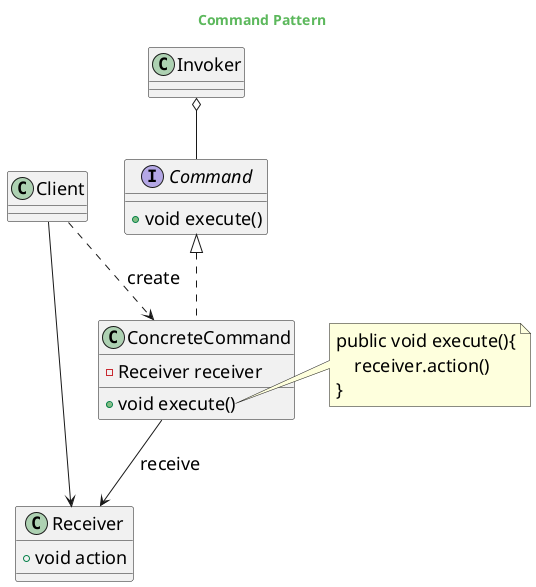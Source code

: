 @startuml

skinparam backgroundcolor transparent
skinparam classFontSize 18
skinparam noteFontSize 18
skinparam arrowFontSize 18
skinparam classAttributeFontSize 18

skinparam titleFontColor #5cb85c

Title Command Pattern

class Invoker

interface Command{
    + void execute()
}

class ConcreteCommand implements Command{
    - Receiver receiver
    + void execute()
}

Invoker o-- Command

class Receiver{
    + void action
}

ConcreteCommand --> Receiver: receive

note right of ConcreteCommand::execute
    public void execute(){
        receiver.action()
    }
end note

class Client

Client --> Receiver
Client ..> ConcreteCommand: create

@enduml